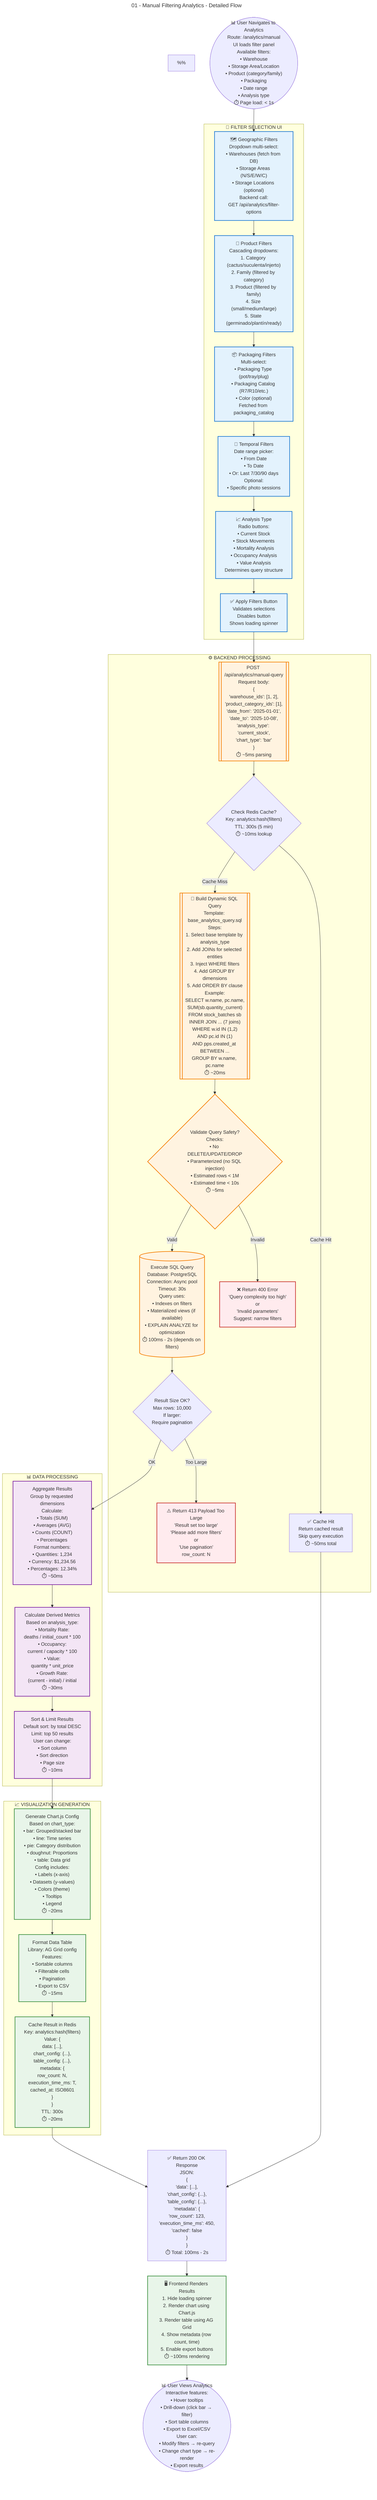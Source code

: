 ---
title: "01 - Manual Filtering Analytics - Detailed Flow"
author: "DemeterAI Documentation Team"
date: "2025-10-08"
version: "1.0.0"
mermaid_version: "v11.3.0+"
description: "Ultra-detailed subflow: Manual analytics with UI filters, query building, and visualization"
parent_diagram: "00_comprehensive_view.mmd"
---

flowchart TB
    %% =================================================================
    %% DIAGRAM 01: MANUAL FILTERING ANALYTICS
    %% =================================================================
    %%
    %% PURPOSE:
    %% Shows how users select filters through the UI to generate
    %% reports and visualizations from the cultivation database.
    %%
    %% SCOPE: Complete flow from filter selection to chart display
    %% INPUT: User-selected filters from UI
    %% OUTPUT: Aggregated data + visualizations
    %%
    %% PERFORMANCE TARGET: < 500ms for most queries
    %% =================================================================

    START@{ shape: stadium, label: "📊 User Navigates to Analytics
    Route: /analytics/manual
    UI loads filter panel

    Available filters:
    • Warehouse
    • Storage Area/Location
    • Product (category/family)
    • Packaging
    • Date range
    • Analysis type

    ⏱️ Page load: < 1s" }

    %% =================================================================
    %% LAYER 1: FILTER SELECTION
    %% =================================================================

    subgraph FILTER_UI["🎯 FILTER SELECTION UI"]
        direction TB

        SELECT_GEO@{ shape: rect, label: "🗺️ Geographic Filters
        Dropdown multi-select:
        • Warehouses (fetch from DB)
        • Storage Areas (N/S/E/W/C)
        • Storage Locations (optional)

        Backend call:
        GET /api/analytics/filter-options" }

        SELECT_PRODUCT@{ shape: rect, label: "🌵 Product Filters
        Cascading dropdowns:
        1. Category (cactus/suculenta/injerto)
        2. Family (filtered by category)
        3. Product (filtered by family)
        4. Size (small/medium/large)
        5. State (germinado/plantín/ready)" }

        SELECT_PACKAGING@{ shape: rect, label: "📦 Packaging Filters
        Multi-select:
        • Packaging Type (pot/tray/plug)
        • Packaging Catalog (R7/R10/etc.)
        • Color (optional)

        Fetched from packaging_catalog" }

        SELECT_TEMPORAL@{ shape: rect, label: "📅 Temporal Filters
        Date range picker:
        • From Date
        • To Date
        • Or: Last 7/30/90 days

        Optional:
        • Specific photo sessions" }

        SELECT_ANALYSIS@{ shape: rect, label: "📈 Analysis Type
        Radio buttons:
        • Current Stock
        • Stock Movements
        • Mortality Analysis
        • Occupancy Analysis
        • Value Analysis

        Determines query structure" }

        APPLY_FILTERS@{ shape: rect, label: "✅ Apply Filters Button
        Validates selections
        Disables button
        Shows loading spinner" }
    end

    %% =================================================================
    %% LAYER 2: BACKEND QUERY BUILDING
    %% =================================================================

    subgraph BACKEND_PROCESSING["⚙️ BACKEND PROCESSING"]
        direction TB

        RECEIVE_REQUEST@{ shape: subproc, label: "POST /api/analytics/manual-query
        Request body:
        {
          'warehouse_ids': [1, 2],
          'product_category_ids': [1],
          'date_from': '2025-01-01',
          'date_to': '2025-10-08',
          'analysis_type': 'current_stock',
          'chart_type': 'bar'
        }

        ⏱️ ~5ms parsing" }

        CHECK_CACHE@{ shape: diamond, label: "Check Redis Cache?
        Key: analytics:hash(filters)
        TTL: 300s (5 min)

        ⏱️ ~10ms lookup" }

        CACHE_HIT@{ shape: rect, label: "✅ Cache Hit
        Return cached result
        Skip query execution

        ⏱️ ~50ms total" }

        BUILD_QUERY@{ shape: subproc, label: "🔨 Build Dynamic SQL Query
        Template: base_analytics_query.sql

        Steps:
        1. Select base template by analysis_type
        2. Add JOINs for selected entities
        3. Inject WHERE filters
        4. Add GROUP BY dimensions
        5. Add ORDER BY clause

        Example:
        SELECT w.name, pc.name,
               SUM(sb.quantity_current)
        FROM stock_batches sb
        INNER JOIN ... (7 joins)
        WHERE w.id IN (1,2)
          AND pc.id IN (1)
          AND pps.created_at BETWEEN ...
        GROUP BY w.name, pc.name

        ⏱️ ~20ms" }

        VALIDATE_QUERY@{ shape: diamond, label: "Validate Query Safety?
        Checks:
        • No DELETE/UPDATE/DROP
        • Parameterized (no SQL injection)
        • Estimated rows < 1M
        • Estimated time < 10s

        ⏱️ ~5ms" }

        QUERY_INVALID@{ shape: rect, label: "❌ Return 400 Error
        'Query complexity too high'
        or
        'Invalid parameters'

        Suggest: narrow filters" }

        EXECUTE_QUERY@{ shape: cyl, label: "Execute SQL Query
        Database: PostgreSQL
        Connection: Async pool
        Timeout: 30s

        Query uses:
        • Indexes on filters
        • Materialized views (if available)
        • EXPLAIN ANALYZE for optimization

        ⏱️ 100ms - 2s (depends on filters)" }

        CHECK_RESULT_SIZE@{ shape: diamond, label: "Result Size OK?
        Max rows: 10,000

        If larger:
        Require pagination" }

        TOO_LARGE@{ shape: rect, label: "⚠️ Return 413 Payload Too Large
        'Result set too large'
        'Please add more filters'
        or
        'Use pagination'

        row_count: N" }
    end

    %% =================================================================
    %% LAYER 3: DATA PROCESSING & AGGREGATION
    %% =================================================================

    subgraph DATA_PROCESSING["📊 DATA PROCESSING"]
        direction TB

        AGGREGATE_DATA@{ shape: rect, label: "Aggregate Results
        Group by requested dimensions
        Calculate:
        • Totals (SUM)
        • Averages (AVG)
        • Counts (COUNT)
        • Percentages

        Format numbers:
        • Quantities: 1,234
        • Currency: $1,234.56
        • Percentages: 12.34%

        ⏱️ ~50ms" }

        CALCULATE_METRICS@{ shape: rect, label: "Calculate Derived Metrics
        Based on analysis_type:

        • Mortality Rate:
          deaths / initial_count * 100

        • Occupancy:
          current / capacity * 100

        • Value:
          quantity * unit_price

        • Growth Rate:
          (current - initial) / initial

        ⏱️ ~30ms" }

        SORT_RESULTS@{ shape: rect, label: "Sort & Limit Results
        Default sort: by total DESC
        Limit: top 50 results

        User can change:
        • Sort column
        • Sort direction
        • Page size

        ⏱️ ~10ms" }
    end

    %% =================================================================
    %% LAYER 4: VISUALIZATION GENERATION
    %% =================================================================

    subgraph VISUALIZATION["📈 VISUALIZATION GENERATION"]
        direction TB

        GENERATE_CHART_CONFIG@{ shape: rect, label: "Generate Chart.js Config
        Based on chart_type:

        • bar: Grouped/stacked bar
        • line: Time series
        • pie: Category distribution
        • doughnut: Proportions
        • table: Data grid

        Config includes:
        • Labels (x-axis)
        • Datasets (y-values)
        • Colors (theme)
        • Tooltips
        • Legend

        ⏱️ ~20ms" }

        FORMAT_TABLE@{ shape: rect, label: "Format Data Table
        Library: AG Grid config

        Features:
        • Sortable columns
        • Filterable cells
        • Pagination
        • Export to CSV

        ⏱️ ~15ms" }

        CACHE_RESULT@{ shape: rect, label: "Cache Result in Redis
        Key: analytics:hash(filters)
        Value: {
          data: [...],
          chart_config: {...},
          table_config: {...},
          metadata: {
            row_count: N,
            execution_time_ms: T,
            cached_at: ISO8601
          }
        }
        TTL: 300s

        ⏱️ ~20ms" }
    end

    %% =================================================================
    %% LAYER 5: RESPONSE & FRONTEND DISPLAY
    %% =================================================================

    RETURN_RESPONSE@{ shape: rect, label: "✅ Return 200 OK Response
    JSON:
    {
      'data': [...],
      'chart_config': {...},
      'table_config': {...},
      'metadata': {
        'row_count': 123,
        'execution_time_ms': 450,
        'cached': false
      }
    }

    ⏱️ Total: 100ms - 2s" }

    FRONTEND_RENDER@{ shape: rect, label: "🖥️ Frontend Renders Results
    1. Hide loading spinner
    2. Render chart using Chart.js
    3. Render table using AG Grid
    4. Show metadata (row count, time)
    5. Enable export buttons

    ⏱️ ~100ms rendering" }

    DISPLAY_RESULTS@{ shape: stadium, label: "📊 User Views Analytics
    Interactive features:
    • Hover tooltips
    • Drill-down (click bar → filter)
    • Sort table columns
    • Export to Excel/CSV

    User can:
    • Modify filters → re-query
    • Change chart type → re-render
    • Export results" }

    %% =================================================================
    %% CONNECTIONS
    %% =================================================================

    START --> SELECT_GEO
    SELECT_GEO --> SELECT_PRODUCT
    SELECT_PRODUCT --> SELECT_PACKAGING
    SELECT_PACKAGING --> SELECT_TEMPORAL
    SELECT_TEMPORAL --> SELECT_ANALYSIS
    SELECT_ANALYSIS --> APPLY_FILTERS

    APPLY_FILTERS --> RECEIVE_REQUEST
    RECEIVE_REQUEST --> CHECK_CACHE

    CHECK_CACHE -->|Cache Hit| CACHE_HIT
    CHECK_CACHE -->|Cache Miss| BUILD_QUERY

    CACHE_HIT --> RETURN_RESPONSE

    BUILD_QUERY --> VALIDATE_QUERY
    VALIDATE_QUERY -->|Invalid| QUERY_INVALID
    VALIDATE_QUERY -->|Valid| EXECUTE_QUERY

    EXECUTE_QUERY --> CHECK_RESULT_SIZE
    CHECK_RESULT_SIZE -->|Too Large| TOO_LARGE
    CHECK_RESULT_SIZE -->|OK| AGGREGATE_DATA

    AGGREGATE_DATA --> CALCULATE_METRICS
    CALCULATE_METRICS --> SORT_RESULTS

    SORT_RESULTS --> GENERATE_CHART_CONFIG
    GENERATE_CHART_CONFIG --> FORMAT_TABLE
    FORMAT_TABLE --> CACHE_RESULT

    CACHE_RESULT --> RETURN_RESPONSE
    RETURN_RESPONSE --> FRONTEND_RENDER
    FRONTEND_RENDER --> DISPLAY_RESULTS

    %% =================================================================
    %% STYLING
    %% =================================================================

    classDef uiStyle fill:#E3F2FD,stroke:#1976D2,stroke-width:2px
    classDef backendStyle fill:#FFF3E0,stroke:#F57C00,stroke-width:2px
    classDef dataStyle fill:#F3E5F5,stroke:#7B1FA2,stroke-width:2px
    classDef vizStyle fill:#E8F5E9,stroke:#388E3C,stroke-width:2px
    classDef errorStyle fill:#FFEBEE,stroke:#C62828,stroke-width:2px

    class SELECT_GEO,SELECT_PRODUCT,SELECT_PACKAGING,SELECT_TEMPORAL,SELECT_ANALYSIS,APPLY_FILTERS uiStyle
    class RECEIVE_REQUEST,BUILD_QUERY,VALIDATE_QUERY,EXECUTE_QUERY backendStyle
    class AGGREGATE_DATA,CALCULATE_METRICS,SORT_RESULTS dataStyle
    class GENERATE_CHART_CONFIG,FORMAT_TABLE,CACHE_RESULT,FRONTEND_RENDER vizStyle
    class QUERY_INVALID,TOO_LARGE errorStyle